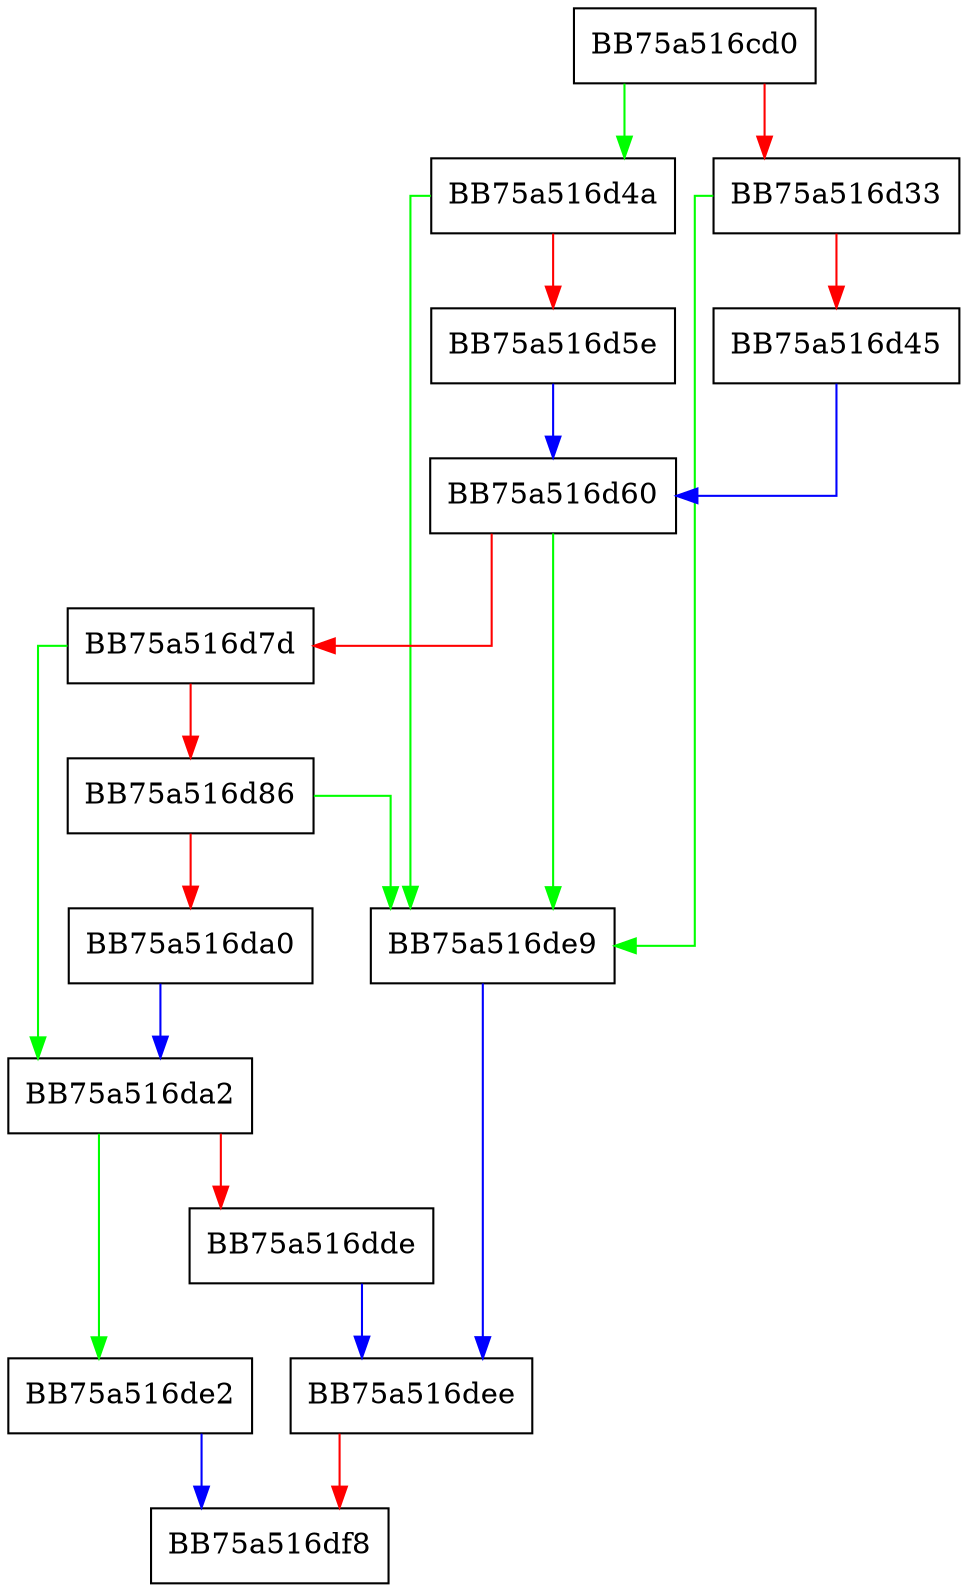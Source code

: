 digraph NewArray_Worker {
  node [shape="box"];
  graph [splines=ortho];
  BB75a516cd0 -> BB75a516d4a [color="green"];
  BB75a516cd0 -> BB75a516d33 [color="red"];
  BB75a516d33 -> BB75a516de9 [color="green"];
  BB75a516d33 -> BB75a516d45 [color="red"];
  BB75a516d45 -> BB75a516d60 [color="blue"];
  BB75a516d4a -> BB75a516de9 [color="green"];
  BB75a516d4a -> BB75a516d5e [color="red"];
  BB75a516d5e -> BB75a516d60 [color="blue"];
  BB75a516d60 -> BB75a516de9 [color="green"];
  BB75a516d60 -> BB75a516d7d [color="red"];
  BB75a516d7d -> BB75a516da2 [color="green"];
  BB75a516d7d -> BB75a516d86 [color="red"];
  BB75a516d86 -> BB75a516de9 [color="green"];
  BB75a516d86 -> BB75a516da0 [color="red"];
  BB75a516da0 -> BB75a516da2 [color="blue"];
  BB75a516da2 -> BB75a516de2 [color="green"];
  BB75a516da2 -> BB75a516dde [color="red"];
  BB75a516dde -> BB75a516dee [color="blue"];
  BB75a516de2 -> BB75a516df8 [color="blue"];
  BB75a516de9 -> BB75a516dee [color="blue"];
  BB75a516dee -> BB75a516df8 [color="red"];
}